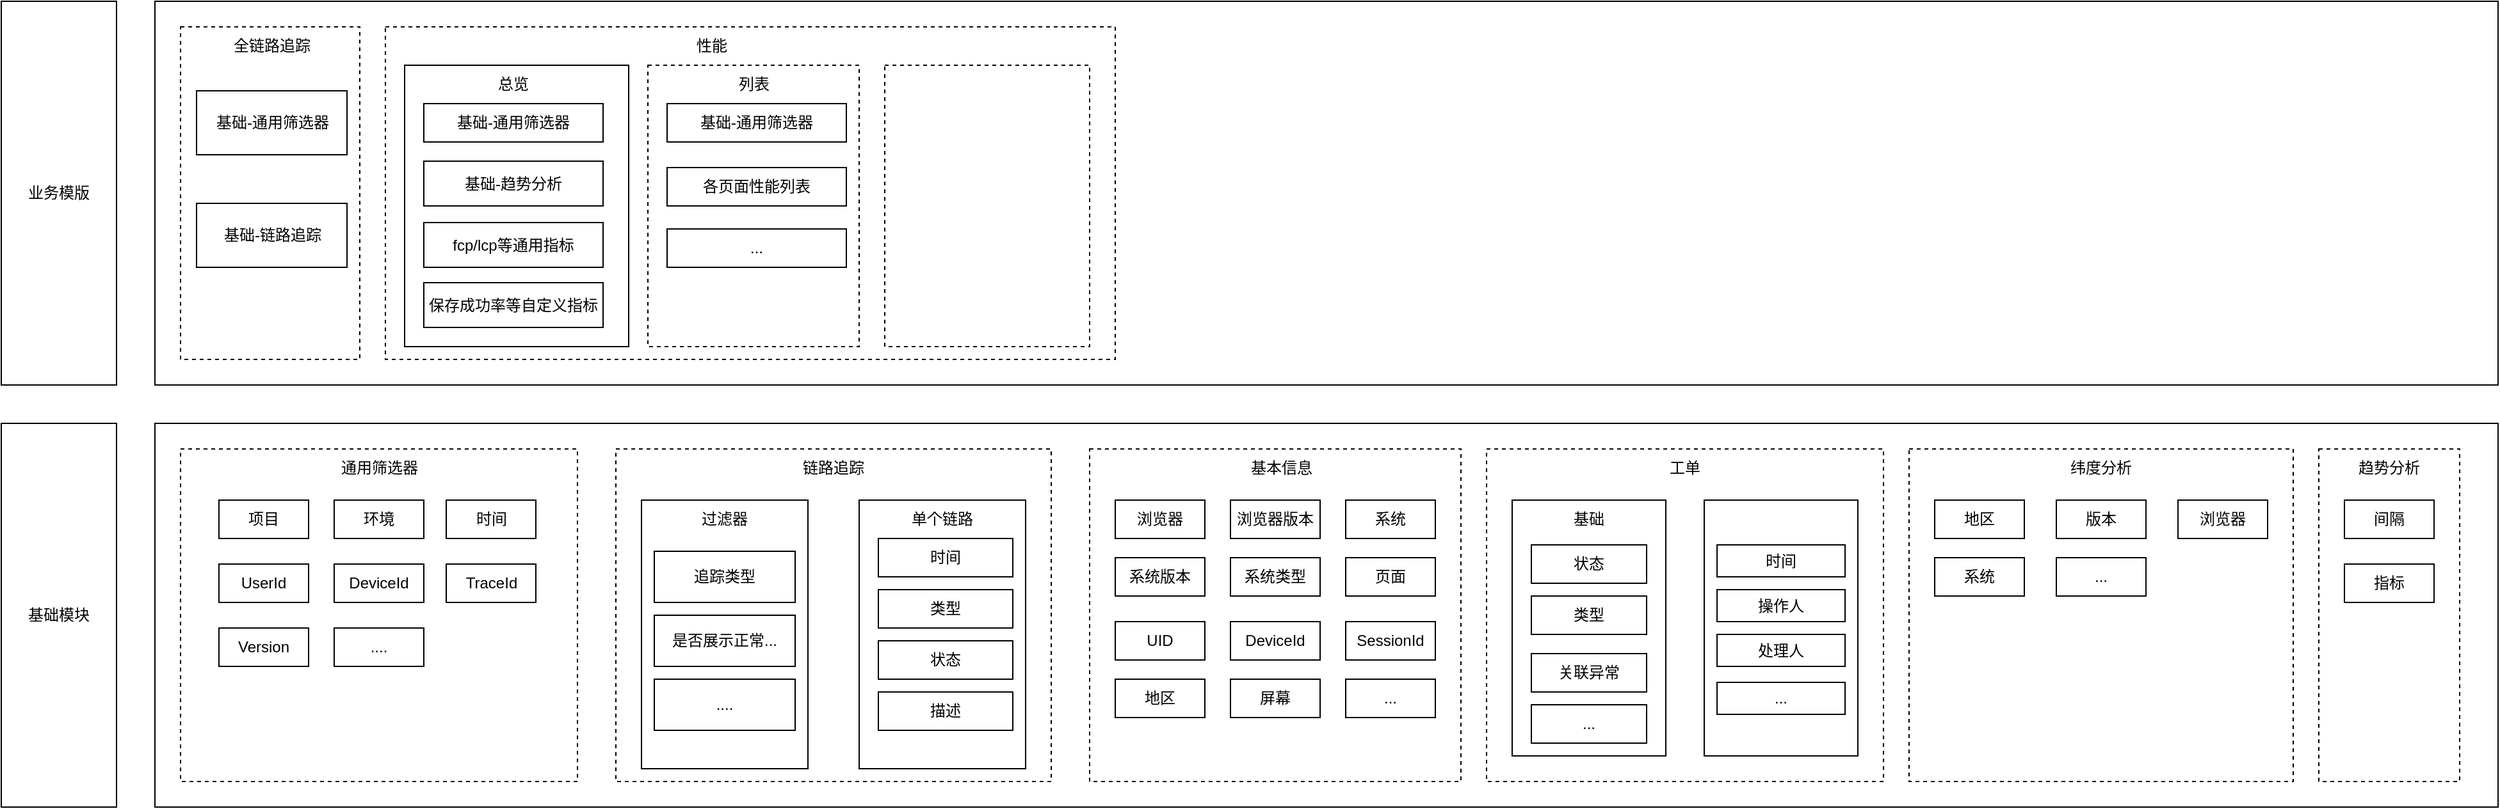 <mxfile version="21.2.1" type="github">
  <diagram name="第 1 页" id="lsf1Tn1yKAUuwyzkUpje">
    <mxGraphModel dx="1987" dy="-151" grid="1" gridSize="10" guides="1" tooltips="1" connect="1" arrows="1" fold="1" page="1" pageScale="1" pageWidth="1600" pageHeight="1200" math="0" shadow="0">
      <root>
        <mxCell id="0" />
        <mxCell id="1" parent="0" />
        <mxCell id="yyzTw-pzWx6IPQzIJ-rm-1" value="基础模块" style="rounded=0;whiteSpace=wrap;html=1;" parent="1" vertex="1">
          <mxGeometry x="30" y="1940" width="90" height="300" as="geometry" />
        </mxCell>
        <mxCell id="yyzTw-pzWx6IPQzIJ-rm-2" value="" style="rounded=0;whiteSpace=wrap;html=1;" parent="1" vertex="1">
          <mxGeometry x="150" y="1940" width="1830" height="300" as="geometry" />
        </mxCell>
        <mxCell id="yyzTw-pzWx6IPQzIJ-rm-3" value="" style="rounded=0;whiteSpace=wrap;html=1;dashed=1;" parent="1" vertex="1">
          <mxGeometry x="170" y="1960" width="310" height="260" as="geometry" />
        </mxCell>
        <mxCell id="yyzTw-pzWx6IPQzIJ-rm-4" value="通用筛选器" style="text;html=1;strokeColor=none;fillColor=none;align=center;verticalAlign=middle;whiteSpace=wrap;rounded=0;" parent="1" vertex="1">
          <mxGeometry x="292.5" y="1960" width="65" height="30" as="geometry" />
        </mxCell>
        <mxCell id="yyzTw-pzWx6IPQzIJ-rm-5" value="项目" style="rounded=0;whiteSpace=wrap;html=1;" parent="1" vertex="1">
          <mxGeometry x="200" y="2000" width="70" height="30" as="geometry" />
        </mxCell>
        <mxCell id="yyzTw-pzWx6IPQzIJ-rm-6" value="环境" style="rounded=0;whiteSpace=wrap;html=1;" parent="1" vertex="1">
          <mxGeometry x="290" y="2000" width="70" height="30" as="geometry" />
        </mxCell>
        <mxCell id="yyzTw-pzWx6IPQzIJ-rm-7" value="时间" style="rounded=0;whiteSpace=wrap;html=1;" parent="1" vertex="1">
          <mxGeometry x="377.5" y="2000" width="70" height="30" as="geometry" />
        </mxCell>
        <mxCell id="yyzTw-pzWx6IPQzIJ-rm-8" value="UserId" style="rounded=0;whiteSpace=wrap;html=1;" parent="1" vertex="1">
          <mxGeometry x="200" y="2050" width="70" height="30" as="geometry" />
        </mxCell>
        <mxCell id="yyzTw-pzWx6IPQzIJ-rm-9" value="DeviceId" style="rounded=0;whiteSpace=wrap;html=1;" parent="1" vertex="1">
          <mxGeometry x="290" y="2050" width="70" height="30" as="geometry" />
        </mxCell>
        <mxCell id="yyzTw-pzWx6IPQzIJ-rm-10" value="TraceId" style="rounded=0;whiteSpace=wrap;html=1;" parent="1" vertex="1">
          <mxGeometry x="377.5" y="2050" width="70" height="30" as="geometry" />
        </mxCell>
        <mxCell id="yyzTw-pzWx6IPQzIJ-rm-12" value="Version" style="rounded=0;whiteSpace=wrap;html=1;" parent="1" vertex="1">
          <mxGeometry x="200" y="2100" width="70" height="30" as="geometry" />
        </mxCell>
        <mxCell id="yyzTw-pzWx6IPQzIJ-rm-13" value="...." style="rounded=0;whiteSpace=wrap;html=1;" parent="1" vertex="1">
          <mxGeometry x="290" y="2100" width="70" height="30" as="geometry" />
        </mxCell>
        <mxCell id="yyzTw-pzWx6IPQzIJ-rm-14" value="" style="rounded=0;whiteSpace=wrap;html=1;dashed=1;" parent="1" vertex="1">
          <mxGeometry x="510" y="1960" width="340" height="260" as="geometry" />
        </mxCell>
        <mxCell id="yyzTw-pzWx6IPQzIJ-rm-15" value="链路追踪" style="text;html=1;strokeColor=none;fillColor=none;align=center;verticalAlign=middle;whiteSpace=wrap;rounded=0;" parent="1" vertex="1">
          <mxGeometry x="645" y="1960" width="70" height="30" as="geometry" />
        </mxCell>
        <mxCell id="yyzTw-pzWx6IPQzIJ-rm-16" value="" style="rounded=0;whiteSpace=wrap;html=1;" parent="1" vertex="1">
          <mxGeometry x="530" y="2000" width="130" height="210" as="geometry" />
        </mxCell>
        <mxCell id="yyzTw-pzWx6IPQzIJ-rm-17" value="过滤器" style="text;html=1;strokeColor=none;fillColor=none;align=center;verticalAlign=middle;whiteSpace=wrap;rounded=0;" parent="1" vertex="1">
          <mxGeometry x="565" y="2000" width="60" height="30" as="geometry" />
        </mxCell>
        <mxCell id="yyzTw-pzWx6IPQzIJ-rm-18" value="追踪类型" style="rounded=0;whiteSpace=wrap;html=1;" parent="1" vertex="1">
          <mxGeometry x="540" y="2040" width="110" height="40" as="geometry" />
        </mxCell>
        <mxCell id="yyzTw-pzWx6IPQzIJ-rm-19" value="是否展示正常..." style="rounded=0;whiteSpace=wrap;html=1;" parent="1" vertex="1">
          <mxGeometry x="540" y="2090" width="110" height="40" as="geometry" />
        </mxCell>
        <mxCell id="yyzTw-pzWx6IPQzIJ-rm-20" value="...." style="rounded=0;whiteSpace=wrap;html=1;" parent="1" vertex="1">
          <mxGeometry x="540" y="2140" width="110" height="40" as="geometry" />
        </mxCell>
        <mxCell id="yyzTw-pzWx6IPQzIJ-rm-21" value="" style="rounded=0;whiteSpace=wrap;html=1;" parent="1" vertex="1">
          <mxGeometry x="700" y="2000" width="130" height="210" as="geometry" />
        </mxCell>
        <mxCell id="yyzTw-pzWx6IPQzIJ-rm-22" value="单个链路" style="text;html=1;strokeColor=none;fillColor=none;align=center;verticalAlign=middle;whiteSpace=wrap;rounded=0;" parent="1" vertex="1">
          <mxGeometry x="735" y="2000" width="60" height="30" as="geometry" />
        </mxCell>
        <mxCell id="yyzTw-pzWx6IPQzIJ-rm-23" value="时间" style="rounded=0;whiteSpace=wrap;html=1;" parent="1" vertex="1">
          <mxGeometry x="715" y="2030" width="105" height="30" as="geometry" />
        </mxCell>
        <mxCell id="yyzTw-pzWx6IPQzIJ-rm-24" value="类型" style="rounded=0;whiteSpace=wrap;html=1;" parent="1" vertex="1">
          <mxGeometry x="715" y="2070" width="105" height="30" as="geometry" />
        </mxCell>
        <mxCell id="yyzTw-pzWx6IPQzIJ-rm-25" value="状态" style="rounded=0;whiteSpace=wrap;html=1;" parent="1" vertex="1">
          <mxGeometry x="715" y="2110" width="105" height="30" as="geometry" />
        </mxCell>
        <mxCell id="yyzTw-pzWx6IPQzIJ-rm-26" value="描述" style="rounded=0;whiteSpace=wrap;html=1;" parent="1" vertex="1">
          <mxGeometry x="715" y="2150" width="105" height="30" as="geometry" />
        </mxCell>
        <mxCell id="yyzTw-pzWx6IPQzIJ-rm-27" value="" style="rounded=0;whiteSpace=wrap;html=1;dashed=1;" parent="1" vertex="1">
          <mxGeometry x="880" y="1960" width="290" height="260" as="geometry" />
        </mxCell>
        <mxCell id="yyzTw-pzWx6IPQzIJ-rm-28" value="基本信息" style="text;html=1;strokeColor=none;fillColor=none;align=center;verticalAlign=middle;whiteSpace=wrap;rounded=0;" parent="1" vertex="1">
          <mxGeometry x="1000" y="1960" width="60" height="30" as="geometry" />
        </mxCell>
        <mxCell id="yyzTw-pzWx6IPQzIJ-rm-29" value="浏览器" style="rounded=0;whiteSpace=wrap;html=1;" parent="1" vertex="1">
          <mxGeometry x="900" y="2000" width="70" height="30" as="geometry" />
        </mxCell>
        <mxCell id="yyzTw-pzWx6IPQzIJ-rm-30" value="浏览器版本" style="rounded=0;whiteSpace=wrap;html=1;" parent="1" vertex="1">
          <mxGeometry x="990" y="2000" width="70" height="30" as="geometry" />
        </mxCell>
        <mxCell id="yyzTw-pzWx6IPQzIJ-rm-31" value="系统" style="rounded=0;whiteSpace=wrap;html=1;" parent="1" vertex="1">
          <mxGeometry x="1080" y="2000" width="70" height="30" as="geometry" />
        </mxCell>
        <mxCell id="yyzTw-pzWx6IPQzIJ-rm-32" value="系统版本" style="rounded=0;whiteSpace=wrap;html=1;" parent="1" vertex="1">
          <mxGeometry x="900" y="2045" width="70" height="30" as="geometry" />
        </mxCell>
        <mxCell id="yyzTw-pzWx6IPQzIJ-rm-33" value="系统类型" style="rounded=0;whiteSpace=wrap;html=1;" parent="1" vertex="1">
          <mxGeometry x="990" y="2045" width="70" height="30" as="geometry" />
        </mxCell>
        <mxCell id="yyzTw-pzWx6IPQzIJ-rm-34" value="页面" style="rounded=0;whiteSpace=wrap;html=1;" parent="1" vertex="1">
          <mxGeometry x="1080" y="2045" width="70" height="30" as="geometry" />
        </mxCell>
        <mxCell id="yyzTw-pzWx6IPQzIJ-rm-35" value="UID" style="rounded=0;whiteSpace=wrap;html=1;" parent="1" vertex="1">
          <mxGeometry x="900" y="2095" width="70" height="30" as="geometry" />
        </mxCell>
        <mxCell id="yyzTw-pzWx6IPQzIJ-rm-36" value="DeviceId" style="rounded=0;whiteSpace=wrap;html=1;" parent="1" vertex="1">
          <mxGeometry x="990" y="2095" width="70" height="30" as="geometry" />
        </mxCell>
        <mxCell id="yyzTw-pzWx6IPQzIJ-rm-37" value="SessionId" style="rounded=0;whiteSpace=wrap;html=1;" parent="1" vertex="1">
          <mxGeometry x="1080" y="2095" width="70" height="30" as="geometry" />
        </mxCell>
        <mxCell id="yyzTw-pzWx6IPQzIJ-rm-38" value="地区" style="rounded=0;whiteSpace=wrap;html=1;" parent="1" vertex="1">
          <mxGeometry x="900" y="2140" width="70" height="30" as="geometry" />
        </mxCell>
        <mxCell id="yyzTw-pzWx6IPQzIJ-rm-39" value="屏幕" style="rounded=0;whiteSpace=wrap;html=1;" parent="1" vertex="1">
          <mxGeometry x="990" y="2140" width="70" height="30" as="geometry" />
        </mxCell>
        <mxCell id="yyzTw-pzWx6IPQzIJ-rm-40" value="..." style="rounded=0;whiteSpace=wrap;html=1;" parent="1" vertex="1">
          <mxGeometry x="1080" y="2140" width="70" height="30" as="geometry" />
        </mxCell>
        <mxCell id="yyzTw-pzWx6IPQzIJ-rm-46" value="流转记录" style="text;html=1;strokeColor=none;fillColor=none;align=center;verticalAlign=middle;whiteSpace=wrap;rounded=0;" parent="1" vertex="1">
          <mxGeometry x="1390" y="2000" width="60" height="30" as="geometry" />
        </mxCell>
        <mxCell id="yyzTw-pzWx6IPQzIJ-rm-55" value="" style="group" parent="1" vertex="1" connectable="0">
          <mxGeometry x="1190" y="1960" width="310" height="260" as="geometry" />
        </mxCell>
        <mxCell id="yyzTw-pzWx6IPQzIJ-rm-41" value="" style="rounded=0;whiteSpace=wrap;html=1;dashed=1;" parent="yyzTw-pzWx6IPQzIJ-rm-55" vertex="1">
          <mxGeometry width="310" height="260" as="geometry" />
        </mxCell>
        <mxCell id="yyzTw-pzWx6IPQzIJ-rm-42" value="工单" style="text;html=1;strokeColor=none;fillColor=none;align=center;verticalAlign=middle;whiteSpace=wrap;rounded=0;" parent="yyzTw-pzWx6IPQzIJ-rm-55" vertex="1">
          <mxGeometry x="125" width="60" height="30" as="geometry" />
        </mxCell>
        <mxCell id="yyzTw-pzWx6IPQzIJ-rm-43" value="" style="rounded=0;whiteSpace=wrap;html=1;" parent="yyzTw-pzWx6IPQzIJ-rm-55" vertex="1">
          <mxGeometry x="20" y="40" width="120" height="200" as="geometry" />
        </mxCell>
        <mxCell id="yyzTw-pzWx6IPQzIJ-rm-44" value="" style="rounded=0;whiteSpace=wrap;html=1;" parent="yyzTw-pzWx6IPQzIJ-rm-55" vertex="1">
          <mxGeometry x="170" y="40" width="120" height="200" as="geometry" />
        </mxCell>
        <mxCell id="yyzTw-pzWx6IPQzIJ-rm-45" value="基础" style="text;html=1;strokeColor=none;fillColor=none;align=center;verticalAlign=middle;whiteSpace=wrap;rounded=0;" parent="yyzTw-pzWx6IPQzIJ-rm-55" vertex="1">
          <mxGeometry x="50" y="40" width="60" height="30" as="geometry" />
        </mxCell>
        <mxCell id="yyzTw-pzWx6IPQzIJ-rm-47" value="时间" style="rounded=0;whiteSpace=wrap;html=1;" parent="yyzTw-pzWx6IPQzIJ-rm-55" vertex="1">
          <mxGeometry x="180" y="75" width="100" height="25" as="geometry" />
        </mxCell>
        <mxCell id="yyzTw-pzWx6IPQzIJ-rm-48" value="操作人" style="rounded=0;whiteSpace=wrap;html=1;" parent="yyzTw-pzWx6IPQzIJ-rm-55" vertex="1">
          <mxGeometry x="180" y="110" width="100" height="25" as="geometry" />
        </mxCell>
        <mxCell id="yyzTw-pzWx6IPQzIJ-rm-49" value="处理人" style="rounded=0;whiteSpace=wrap;html=1;" parent="yyzTw-pzWx6IPQzIJ-rm-55" vertex="1">
          <mxGeometry x="180" y="145" width="100" height="25" as="geometry" />
        </mxCell>
        <mxCell id="yyzTw-pzWx6IPQzIJ-rm-50" value="..." style="rounded=0;whiteSpace=wrap;html=1;" parent="yyzTw-pzWx6IPQzIJ-rm-55" vertex="1">
          <mxGeometry x="180" y="182.5" width="100" height="25" as="geometry" />
        </mxCell>
        <mxCell id="yyzTw-pzWx6IPQzIJ-rm-51" value="状态" style="rounded=0;whiteSpace=wrap;html=1;" parent="yyzTw-pzWx6IPQzIJ-rm-55" vertex="1">
          <mxGeometry x="35" y="75" width="90" height="30" as="geometry" />
        </mxCell>
        <mxCell id="yyzTw-pzWx6IPQzIJ-rm-52" value="类型" style="rounded=0;whiteSpace=wrap;html=1;" parent="yyzTw-pzWx6IPQzIJ-rm-55" vertex="1">
          <mxGeometry x="35" y="115" width="90" height="30" as="geometry" />
        </mxCell>
        <mxCell id="yyzTw-pzWx6IPQzIJ-rm-53" value="关联异常" style="rounded=0;whiteSpace=wrap;html=1;" parent="yyzTw-pzWx6IPQzIJ-rm-55" vertex="1">
          <mxGeometry x="35" y="160" width="90" height="30" as="geometry" />
        </mxCell>
        <mxCell id="yyzTw-pzWx6IPQzIJ-rm-54" value="..." style="rounded=0;whiteSpace=wrap;html=1;" parent="yyzTw-pzWx6IPQzIJ-rm-55" vertex="1">
          <mxGeometry x="35" y="200" width="90" height="30" as="geometry" />
        </mxCell>
        <mxCell id="yyzTw-pzWx6IPQzIJ-rm-56" value="" style="rounded=0;whiteSpace=wrap;html=1;dashed=1;" parent="1" vertex="1">
          <mxGeometry x="1520" y="1960" width="300" height="260" as="geometry" />
        </mxCell>
        <mxCell id="yyzTw-pzWx6IPQzIJ-rm-57" value="纬度分析" style="text;html=1;strokeColor=none;fillColor=none;align=center;verticalAlign=middle;whiteSpace=wrap;rounded=0;" parent="1" vertex="1">
          <mxGeometry x="1640" y="1960" width="60" height="30" as="geometry" />
        </mxCell>
        <mxCell id="yyzTw-pzWx6IPQzIJ-rm-58" value="地区" style="rounded=0;whiteSpace=wrap;html=1;" parent="1" vertex="1">
          <mxGeometry x="1540" y="2000" width="70" height="30" as="geometry" />
        </mxCell>
        <mxCell id="yyzTw-pzWx6IPQzIJ-rm-59" value="版本" style="rounded=0;whiteSpace=wrap;html=1;" parent="1" vertex="1">
          <mxGeometry x="1635" y="2000" width="70" height="30" as="geometry" />
        </mxCell>
        <mxCell id="yyzTw-pzWx6IPQzIJ-rm-60" value="浏览器" style="rounded=0;whiteSpace=wrap;html=1;" parent="1" vertex="1">
          <mxGeometry x="1730" y="2000" width="70" height="30" as="geometry" />
        </mxCell>
        <mxCell id="yyzTw-pzWx6IPQzIJ-rm-61" value="系统" style="rounded=0;whiteSpace=wrap;html=1;" parent="1" vertex="1">
          <mxGeometry x="1540" y="2045" width="70" height="30" as="geometry" />
        </mxCell>
        <mxCell id="yyzTw-pzWx6IPQzIJ-rm-62" value="..." style="rounded=0;whiteSpace=wrap;html=1;" parent="1" vertex="1">
          <mxGeometry x="1635" y="2045" width="70" height="30" as="geometry" />
        </mxCell>
        <mxCell id="yyzTw-pzWx6IPQzIJ-rm-67" value="" style="rounded=0;whiteSpace=wrap;html=1;dashed=1;" parent="1" vertex="1">
          <mxGeometry x="1840" y="1960" width="110" height="260" as="geometry" />
        </mxCell>
        <mxCell id="yyzTw-pzWx6IPQzIJ-rm-68" value="趋势分析" style="text;html=1;strokeColor=none;fillColor=none;align=center;verticalAlign=middle;whiteSpace=wrap;rounded=0;" parent="1" vertex="1">
          <mxGeometry x="1865" y="1960" width="60" height="30" as="geometry" />
        </mxCell>
        <mxCell id="yyzTw-pzWx6IPQzIJ-rm-69" value="间隔" style="rounded=0;whiteSpace=wrap;html=1;" parent="1" vertex="1">
          <mxGeometry x="1860" y="2000" width="70" height="30" as="geometry" />
        </mxCell>
        <mxCell id="yyzTw-pzWx6IPQzIJ-rm-70" value="指标" style="rounded=0;whiteSpace=wrap;html=1;" parent="1" vertex="1">
          <mxGeometry x="1860" y="2050" width="70" height="30" as="geometry" />
        </mxCell>
        <mxCell id="yyzTw-pzWx6IPQzIJ-rm-71" value="业务模版" style="rounded=0;whiteSpace=wrap;html=1;" parent="1" vertex="1">
          <mxGeometry x="30" y="1610" width="90" height="300" as="geometry" />
        </mxCell>
        <mxCell id="yyzTw-pzWx6IPQzIJ-rm-72" value="" style="rounded=0;whiteSpace=wrap;html=1;" parent="1" vertex="1">
          <mxGeometry x="150" y="1610" width="1830" height="300" as="geometry" />
        </mxCell>
        <mxCell id="yyzTw-pzWx6IPQzIJ-rm-73" value="" style="rounded=0;whiteSpace=wrap;html=1;dashed=1;" parent="1" vertex="1">
          <mxGeometry x="170" y="1630" width="140" height="260" as="geometry" />
        </mxCell>
        <mxCell id="yyzTw-pzWx6IPQzIJ-rm-74" value="全链路追踪" style="text;html=1;strokeColor=none;fillColor=none;align=center;verticalAlign=middle;whiteSpace=wrap;rounded=0;" parent="1" vertex="1">
          <mxGeometry x="208.75" y="1630" width="65" height="30" as="geometry" />
        </mxCell>
        <mxCell id="yyzTw-pzWx6IPQzIJ-rm-75" value="基础-通用筛选器" style="rounded=0;whiteSpace=wrap;html=1;" parent="1" vertex="1">
          <mxGeometry x="182.5" y="1680" width="117.5" height="50" as="geometry" />
        </mxCell>
        <mxCell id="yyzTw-pzWx6IPQzIJ-rm-76" value="基础-链路追踪" style="rounded=0;whiteSpace=wrap;html=1;" parent="1" vertex="1">
          <mxGeometry x="182.5" y="1768" width="117.5" height="50" as="geometry" />
        </mxCell>
        <mxCell id="yyzTw-pzWx6IPQzIJ-rm-88" value="" style="group;dashed=1;" parent="1" vertex="1" connectable="0">
          <mxGeometry x="330" y="1630" width="570" height="260" as="geometry" />
        </mxCell>
        <mxCell id="yyzTw-pzWx6IPQzIJ-rm-77" value="" style="rounded=0;whiteSpace=wrap;html=1;dashed=1;" parent="yyzTw-pzWx6IPQzIJ-rm-88" vertex="1">
          <mxGeometry width="570" height="260" as="geometry" />
        </mxCell>
        <mxCell id="yyzTw-pzWx6IPQzIJ-rm-78" value="性能" style="text;html=1;strokeColor=none;fillColor=none;align=center;verticalAlign=middle;whiteSpace=wrap;rounded=0;" parent="yyzTw-pzWx6IPQzIJ-rm-88" vertex="1">
          <mxGeometry x="225" width="60" height="30" as="geometry" />
        </mxCell>
        <mxCell id="yyzTw-pzWx6IPQzIJ-rm-79" value="" style="rounded=0;whiteSpace=wrap;html=1;" parent="yyzTw-pzWx6IPQzIJ-rm-88" vertex="1">
          <mxGeometry x="15" y="30" width="175" height="220" as="geometry" />
        </mxCell>
        <mxCell id="yyzTw-pzWx6IPQzIJ-rm-80" value="总览" style="text;html=1;strokeColor=none;fillColor=none;align=center;verticalAlign=middle;whiteSpace=wrap;rounded=0;" parent="yyzTw-pzWx6IPQzIJ-rm-88" vertex="1">
          <mxGeometry x="70" y="30" width="60" height="30" as="geometry" />
        </mxCell>
        <mxCell id="yyzTw-pzWx6IPQzIJ-rm-81" value="基础-通用筛选器" style="rounded=0;whiteSpace=wrap;html=1;" parent="yyzTw-pzWx6IPQzIJ-rm-88" vertex="1">
          <mxGeometry x="30" y="60" width="140" height="30" as="geometry" />
        </mxCell>
        <mxCell id="yyzTw-pzWx6IPQzIJ-rm-82" value="基础-趋势分析" style="rounded=0;whiteSpace=wrap;html=1;" parent="yyzTw-pzWx6IPQzIJ-rm-88" vertex="1">
          <mxGeometry x="30" y="105" width="140" height="35" as="geometry" />
        </mxCell>
        <mxCell id="yyzTw-pzWx6IPQzIJ-rm-83" value="fcp/lcp等通用指标" style="rounded=0;whiteSpace=wrap;html=1;" parent="yyzTw-pzWx6IPQzIJ-rm-88" vertex="1">
          <mxGeometry x="30" y="153" width="140" height="35" as="geometry" />
        </mxCell>
        <mxCell id="yyzTw-pzWx6IPQzIJ-rm-84" value="保存成功率等自定义指标" style="rounded=0;whiteSpace=wrap;html=1;" parent="yyzTw-pzWx6IPQzIJ-rm-88" vertex="1">
          <mxGeometry x="30" y="200" width="140" height="35" as="geometry" />
        </mxCell>
        <mxCell id="yyzTw-pzWx6IPQzIJ-rm-85" value="" style="rounded=0;whiteSpace=wrap;html=1;dashed=1;" parent="yyzTw-pzWx6IPQzIJ-rm-88" vertex="1">
          <mxGeometry x="205" y="30" width="165" height="220" as="geometry" />
        </mxCell>
        <mxCell id="yyzTw-pzWx6IPQzIJ-rm-86" value="列表" style="text;html=1;strokeColor=none;fillColor=none;align=center;verticalAlign=middle;whiteSpace=wrap;rounded=0;" parent="yyzTw-pzWx6IPQzIJ-rm-88" vertex="1">
          <mxGeometry x="257.5" y="30" width="60" height="30" as="geometry" />
        </mxCell>
        <mxCell id="yyzTw-pzWx6IPQzIJ-rm-87" value="基础-通用筛选器" style="rounded=0;whiteSpace=wrap;html=1;" parent="yyzTw-pzWx6IPQzIJ-rm-88" vertex="1">
          <mxGeometry x="220" y="60" width="140" height="30" as="geometry" />
        </mxCell>
        <mxCell id="yyzTw-pzWx6IPQzIJ-rm-89" value="" style="rounded=0;whiteSpace=wrap;html=1;dashed=1;" parent="yyzTw-pzWx6IPQzIJ-rm-88" vertex="1">
          <mxGeometry x="390" y="30" width="160" height="220" as="geometry" />
        </mxCell>
        <mxCell id="pWlYmW0MUSd6FvhuZP3i-1" value="各页面性能列表" style="rounded=0;whiteSpace=wrap;html=1;" vertex="1" parent="yyzTw-pzWx6IPQzIJ-rm-88">
          <mxGeometry x="220" y="110" width="140" height="30" as="geometry" />
        </mxCell>
        <mxCell id="pWlYmW0MUSd6FvhuZP3i-17" value="..." style="rounded=0;whiteSpace=wrap;html=1;" vertex="1" parent="yyzTw-pzWx6IPQzIJ-rm-88">
          <mxGeometry x="220" y="158" width="140" height="30" as="geometry" />
        </mxCell>
      </root>
    </mxGraphModel>
  </diagram>
</mxfile>
